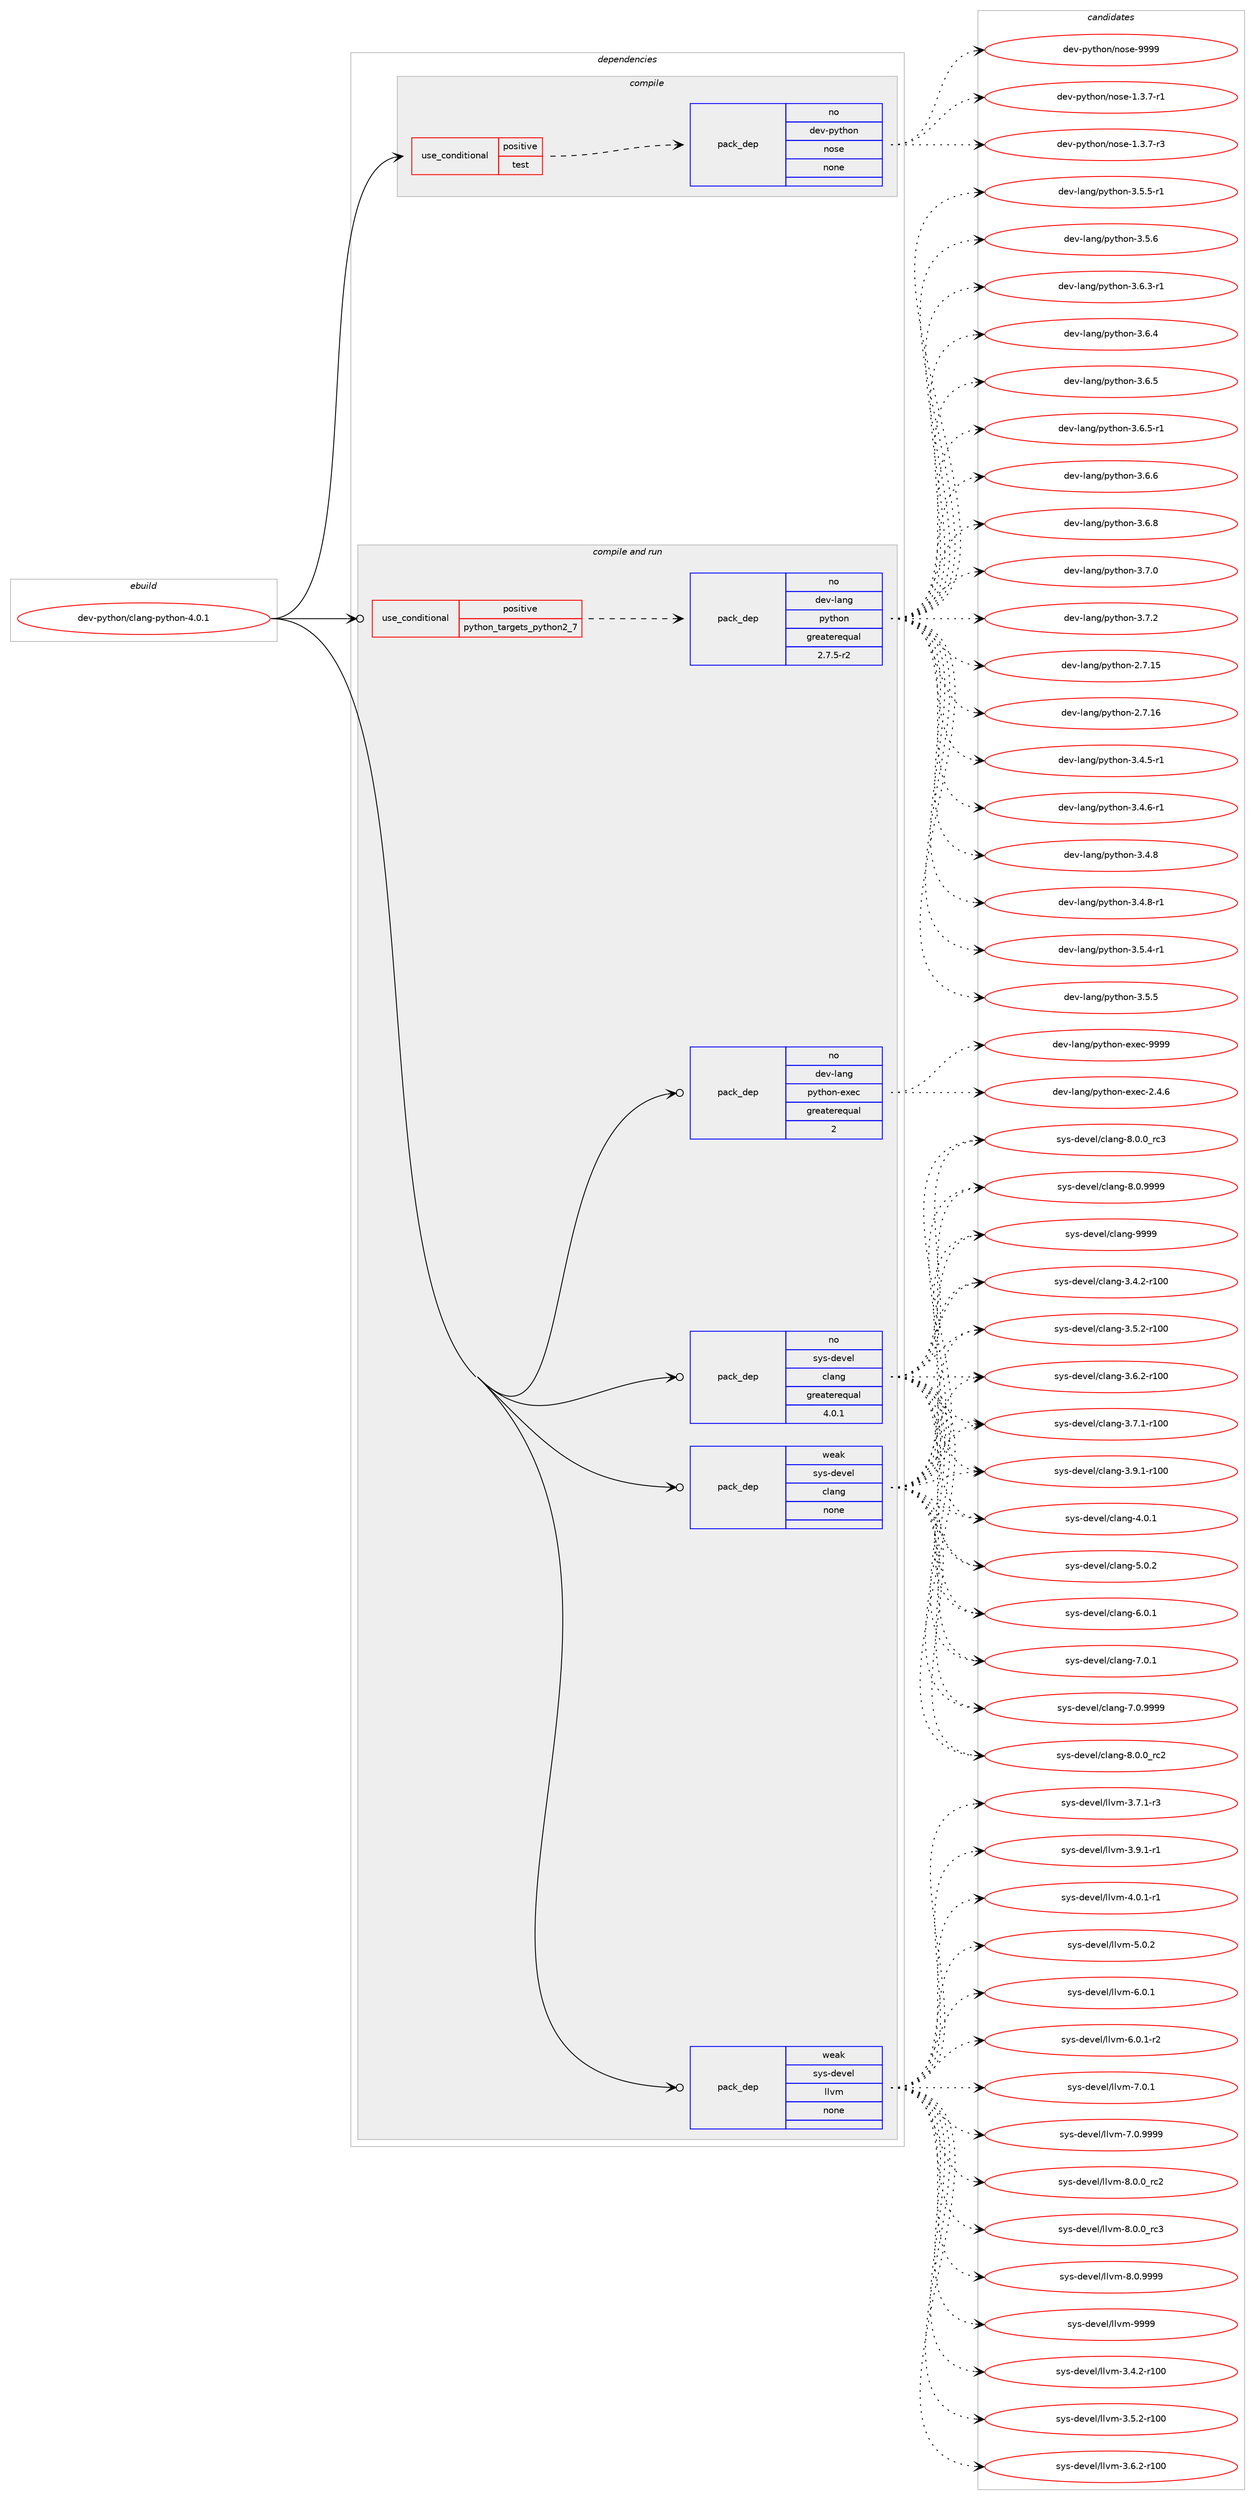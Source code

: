 digraph prolog {

# *************
# Graph options
# *************

newrank=true;
concentrate=true;
compound=true;
graph [rankdir=LR,fontname=Helvetica,fontsize=10,ranksep=1.5];#, ranksep=2.5, nodesep=0.2];
edge  [arrowhead=vee];
node  [fontname=Helvetica,fontsize=10];

# **********
# The ebuild
# **********

subgraph cluster_leftcol {
color=gray;
rank=same;
label=<<i>ebuild</i>>;
id [label="dev-python/clang-python-4.0.1", color=red, width=4, href="../dev-python/clang-python-4.0.1.svg"];
}

# ****************
# The dependencies
# ****************

subgraph cluster_midcol {
color=gray;
label=<<i>dependencies</i>>;
subgraph cluster_compile {
fillcolor="#eeeeee";
style=filled;
label=<<i>compile</i>>;
subgraph cond372333 {
dependency1403235 [label=<<TABLE BORDER="0" CELLBORDER="1" CELLSPACING="0" CELLPADDING="4"><TR><TD ROWSPAN="3" CELLPADDING="10">use_conditional</TD></TR><TR><TD>positive</TD></TR><TR><TD>test</TD></TR></TABLE>>, shape=none, color=red];
subgraph pack1007667 {
dependency1403236 [label=<<TABLE BORDER="0" CELLBORDER="1" CELLSPACING="0" CELLPADDING="4" WIDTH="220"><TR><TD ROWSPAN="6" CELLPADDING="30">pack_dep</TD></TR><TR><TD WIDTH="110">no</TD></TR><TR><TD>dev-python</TD></TR><TR><TD>nose</TD></TR><TR><TD>none</TD></TR><TR><TD></TD></TR></TABLE>>, shape=none, color=blue];
}
dependency1403235:e -> dependency1403236:w [weight=20,style="dashed",arrowhead="vee"];
}
id:e -> dependency1403235:w [weight=20,style="solid",arrowhead="vee"];
}
subgraph cluster_compileandrun {
fillcolor="#eeeeee";
style=filled;
label=<<i>compile and run</i>>;
subgraph cond372334 {
dependency1403237 [label=<<TABLE BORDER="0" CELLBORDER="1" CELLSPACING="0" CELLPADDING="4"><TR><TD ROWSPAN="3" CELLPADDING="10">use_conditional</TD></TR><TR><TD>positive</TD></TR><TR><TD>python_targets_python2_7</TD></TR></TABLE>>, shape=none, color=red];
subgraph pack1007668 {
dependency1403238 [label=<<TABLE BORDER="0" CELLBORDER="1" CELLSPACING="0" CELLPADDING="4" WIDTH="220"><TR><TD ROWSPAN="6" CELLPADDING="30">pack_dep</TD></TR><TR><TD WIDTH="110">no</TD></TR><TR><TD>dev-lang</TD></TR><TR><TD>python</TD></TR><TR><TD>greaterequal</TD></TR><TR><TD>2.7.5-r2</TD></TR></TABLE>>, shape=none, color=blue];
}
dependency1403237:e -> dependency1403238:w [weight=20,style="dashed",arrowhead="vee"];
}
id:e -> dependency1403237:w [weight=20,style="solid",arrowhead="odotvee"];
subgraph pack1007669 {
dependency1403239 [label=<<TABLE BORDER="0" CELLBORDER="1" CELLSPACING="0" CELLPADDING="4" WIDTH="220"><TR><TD ROWSPAN="6" CELLPADDING="30">pack_dep</TD></TR><TR><TD WIDTH="110">no</TD></TR><TR><TD>dev-lang</TD></TR><TR><TD>python-exec</TD></TR><TR><TD>greaterequal</TD></TR><TR><TD>2</TD></TR></TABLE>>, shape=none, color=blue];
}
id:e -> dependency1403239:w [weight=20,style="solid",arrowhead="odotvee"];
subgraph pack1007670 {
dependency1403240 [label=<<TABLE BORDER="0" CELLBORDER="1" CELLSPACING="0" CELLPADDING="4" WIDTH="220"><TR><TD ROWSPAN="6" CELLPADDING="30">pack_dep</TD></TR><TR><TD WIDTH="110">no</TD></TR><TR><TD>sys-devel</TD></TR><TR><TD>clang</TD></TR><TR><TD>greaterequal</TD></TR><TR><TD>4.0.1</TD></TR></TABLE>>, shape=none, color=blue];
}
id:e -> dependency1403240:w [weight=20,style="solid",arrowhead="odotvee"];
subgraph pack1007671 {
dependency1403241 [label=<<TABLE BORDER="0" CELLBORDER="1" CELLSPACING="0" CELLPADDING="4" WIDTH="220"><TR><TD ROWSPAN="6" CELLPADDING="30">pack_dep</TD></TR><TR><TD WIDTH="110">weak</TD></TR><TR><TD>sys-devel</TD></TR><TR><TD>clang</TD></TR><TR><TD>none</TD></TR><TR><TD></TD></TR></TABLE>>, shape=none, color=blue];
}
id:e -> dependency1403241:w [weight=20,style="solid",arrowhead="odotvee"];
subgraph pack1007672 {
dependency1403242 [label=<<TABLE BORDER="0" CELLBORDER="1" CELLSPACING="0" CELLPADDING="4" WIDTH="220"><TR><TD ROWSPAN="6" CELLPADDING="30">pack_dep</TD></TR><TR><TD WIDTH="110">weak</TD></TR><TR><TD>sys-devel</TD></TR><TR><TD>llvm</TD></TR><TR><TD>none</TD></TR><TR><TD></TD></TR></TABLE>>, shape=none, color=blue];
}
id:e -> dependency1403242:w [weight=20,style="solid",arrowhead="odotvee"];
}
subgraph cluster_run {
fillcolor="#eeeeee";
style=filled;
label=<<i>run</i>>;
}
}

# **************
# The candidates
# **************

subgraph cluster_choices {
rank=same;
color=gray;
label=<<i>candidates</i>>;

subgraph choice1007667 {
color=black;
nodesep=1;
choice10010111845112121116104111110471101111151014549465146554511449 [label="dev-python/nose-1.3.7-r1", color=red, width=4,href="../dev-python/nose-1.3.7-r1.svg"];
choice10010111845112121116104111110471101111151014549465146554511451 [label="dev-python/nose-1.3.7-r3", color=red, width=4,href="../dev-python/nose-1.3.7-r3.svg"];
choice10010111845112121116104111110471101111151014557575757 [label="dev-python/nose-9999", color=red, width=4,href="../dev-python/nose-9999.svg"];
dependency1403236:e -> choice10010111845112121116104111110471101111151014549465146554511449:w [style=dotted,weight="100"];
dependency1403236:e -> choice10010111845112121116104111110471101111151014549465146554511451:w [style=dotted,weight="100"];
dependency1403236:e -> choice10010111845112121116104111110471101111151014557575757:w [style=dotted,weight="100"];
}
subgraph choice1007668 {
color=black;
nodesep=1;
choice10010111845108971101034711212111610411111045504655464953 [label="dev-lang/python-2.7.15", color=red, width=4,href="../dev-lang/python-2.7.15.svg"];
choice10010111845108971101034711212111610411111045504655464954 [label="dev-lang/python-2.7.16", color=red, width=4,href="../dev-lang/python-2.7.16.svg"];
choice1001011184510897110103471121211161041111104551465246534511449 [label="dev-lang/python-3.4.5-r1", color=red, width=4,href="../dev-lang/python-3.4.5-r1.svg"];
choice1001011184510897110103471121211161041111104551465246544511449 [label="dev-lang/python-3.4.6-r1", color=red, width=4,href="../dev-lang/python-3.4.6-r1.svg"];
choice100101118451089711010347112121116104111110455146524656 [label="dev-lang/python-3.4.8", color=red, width=4,href="../dev-lang/python-3.4.8.svg"];
choice1001011184510897110103471121211161041111104551465246564511449 [label="dev-lang/python-3.4.8-r1", color=red, width=4,href="../dev-lang/python-3.4.8-r1.svg"];
choice1001011184510897110103471121211161041111104551465346524511449 [label="dev-lang/python-3.5.4-r1", color=red, width=4,href="../dev-lang/python-3.5.4-r1.svg"];
choice100101118451089711010347112121116104111110455146534653 [label="dev-lang/python-3.5.5", color=red, width=4,href="../dev-lang/python-3.5.5.svg"];
choice1001011184510897110103471121211161041111104551465346534511449 [label="dev-lang/python-3.5.5-r1", color=red, width=4,href="../dev-lang/python-3.5.5-r1.svg"];
choice100101118451089711010347112121116104111110455146534654 [label="dev-lang/python-3.5.6", color=red, width=4,href="../dev-lang/python-3.5.6.svg"];
choice1001011184510897110103471121211161041111104551465446514511449 [label="dev-lang/python-3.6.3-r1", color=red, width=4,href="../dev-lang/python-3.6.3-r1.svg"];
choice100101118451089711010347112121116104111110455146544652 [label="dev-lang/python-3.6.4", color=red, width=4,href="../dev-lang/python-3.6.4.svg"];
choice100101118451089711010347112121116104111110455146544653 [label="dev-lang/python-3.6.5", color=red, width=4,href="../dev-lang/python-3.6.5.svg"];
choice1001011184510897110103471121211161041111104551465446534511449 [label="dev-lang/python-3.6.5-r1", color=red, width=4,href="../dev-lang/python-3.6.5-r1.svg"];
choice100101118451089711010347112121116104111110455146544654 [label="dev-lang/python-3.6.6", color=red, width=4,href="../dev-lang/python-3.6.6.svg"];
choice100101118451089711010347112121116104111110455146544656 [label="dev-lang/python-3.6.8", color=red, width=4,href="../dev-lang/python-3.6.8.svg"];
choice100101118451089711010347112121116104111110455146554648 [label="dev-lang/python-3.7.0", color=red, width=4,href="../dev-lang/python-3.7.0.svg"];
choice100101118451089711010347112121116104111110455146554650 [label="dev-lang/python-3.7.2", color=red, width=4,href="../dev-lang/python-3.7.2.svg"];
dependency1403238:e -> choice10010111845108971101034711212111610411111045504655464953:w [style=dotted,weight="100"];
dependency1403238:e -> choice10010111845108971101034711212111610411111045504655464954:w [style=dotted,weight="100"];
dependency1403238:e -> choice1001011184510897110103471121211161041111104551465246534511449:w [style=dotted,weight="100"];
dependency1403238:e -> choice1001011184510897110103471121211161041111104551465246544511449:w [style=dotted,weight="100"];
dependency1403238:e -> choice100101118451089711010347112121116104111110455146524656:w [style=dotted,weight="100"];
dependency1403238:e -> choice1001011184510897110103471121211161041111104551465246564511449:w [style=dotted,weight="100"];
dependency1403238:e -> choice1001011184510897110103471121211161041111104551465346524511449:w [style=dotted,weight="100"];
dependency1403238:e -> choice100101118451089711010347112121116104111110455146534653:w [style=dotted,weight="100"];
dependency1403238:e -> choice1001011184510897110103471121211161041111104551465346534511449:w [style=dotted,weight="100"];
dependency1403238:e -> choice100101118451089711010347112121116104111110455146534654:w [style=dotted,weight="100"];
dependency1403238:e -> choice1001011184510897110103471121211161041111104551465446514511449:w [style=dotted,weight="100"];
dependency1403238:e -> choice100101118451089711010347112121116104111110455146544652:w [style=dotted,weight="100"];
dependency1403238:e -> choice100101118451089711010347112121116104111110455146544653:w [style=dotted,weight="100"];
dependency1403238:e -> choice1001011184510897110103471121211161041111104551465446534511449:w [style=dotted,weight="100"];
dependency1403238:e -> choice100101118451089711010347112121116104111110455146544654:w [style=dotted,weight="100"];
dependency1403238:e -> choice100101118451089711010347112121116104111110455146544656:w [style=dotted,weight="100"];
dependency1403238:e -> choice100101118451089711010347112121116104111110455146554648:w [style=dotted,weight="100"];
dependency1403238:e -> choice100101118451089711010347112121116104111110455146554650:w [style=dotted,weight="100"];
}
subgraph choice1007669 {
color=black;
nodesep=1;
choice1001011184510897110103471121211161041111104510112010199455046524654 [label="dev-lang/python-exec-2.4.6", color=red, width=4,href="../dev-lang/python-exec-2.4.6.svg"];
choice10010111845108971101034711212111610411111045101120101994557575757 [label="dev-lang/python-exec-9999", color=red, width=4,href="../dev-lang/python-exec-9999.svg"];
dependency1403239:e -> choice1001011184510897110103471121211161041111104510112010199455046524654:w [style=dotted,weight="100"];
dependency1403239:e -> choice10010111845108971101034711212111610411111045101120101994557575757:w [style=dotted,weight="100"];
}
subgraph choice1007670 {
color=black;
nodesep=1;
choice1151211154510010111810110847991089711010345514652465045114494848 [label="sys-devel/clang-3.4.2-r100", color=red, width=4,href="../sys-devel/clang-3.4.2-r100.svg"];
choice1151211154510010111810110847991089711010345514653465045114494848 [label="sys-devel/clang-3.5.2-r100", color=red, width=4,href="../sys-devel/clang-3.5.2-r100.svg"];
choice1151211154510010111810110847991089711010345514654465045114494848 [label="sys-devel/clang-3.6.2-r100", color=red, width=4,href="../sys-devel/clang-3.6.2-r100.svg"];
choice1151211154510010111810110847991089711010345514655464945114494848 [label="sys-devel/clang-3.7.1-r100", color=red, width=4,href="../sys-devel/clang-3.7.1-r100.svg"];
choice1151211154510010111810110847991089711010345514657464945114494848 [label="sys-devel/clang-3.9.1-r100", color=red, width=4,href="../sys-devel/clang-3.9.1-r100.svg"];
choice11512111545100101118101108479910897110103455246484649 [label="sys-devel/clang-4.0.1", color=red, width=4,href="../sys-devel/clang-4.0.1.svg"];
choice11512111545100101118101108479910897110103455346484650 [label="sys-devel/clang-5.0.2", color=red, width=4,href="../sys-devel/clang-5.0.2.svg"];
choice11512111545100101118101108479910897110103455446484649 [label="sys-devel/clang-6.0.1", color=red, width=4,href="../sys-devel/clang-6.0.1.svg"];
choice11512111545100101118101108479910897110103455546484649 [label="sys-devel/clang-7.0.1", color=red, width=4,href="../sys-devel/clang-7.0.1.svg"];
choice11512111545100101118101108479910897110103455546484657575757 [label="sys-devel/clang-7.0.9999", color=red, width=4,href="../sys-devel/clang-7.0.9999.svg"];
choice11512111545100101118101108479910897110103455646484648951149950 [label="sys-devel/clang-8.0.0_rc2", color=red, width=4,href="../sys-devel/clang-8.0.0_rc2.svg"];
choice11512111545100101118101108479910897110103455646484648951149951 [label="sys-devel/clang-8.0.0_rc3", color=red, width=4,href="../sys-devel/clang-8.0.0_rc3.svg"];
choice11512111545100101118101108479910897110103455646484657575757 [label="sys-devel/clang-8.0.9999", color=red, width=4,href="../sys-devel/clang-8.0.9999.svg"];
choice115121115451001011181011084799108971101034557575757 [label="sys-devel/clang-9999", color=red, width=4,href="../sys-devel/clang-9999.svg"];
dependency1403240:e -> choice1151211154510010111810110847991089711010345514652465045114494848:w [style=dotted,weight="100"];
dependency1403240:e -> choice1151211154510010111810110847991089711010345514653465045114494848:w [style=dotted,weight="100"];
dependency1403240:e -> choice1151211154510010111810110847991089711010345514654465045114494848:w [style=dotted,weight="100"];
dependency1403240:e -> choice1151211154510010111810110847991089711010345514655464945114494848:w [style=dotted,weight="100"];
dependency1403240:e -> choice1151211154510010111810110847991089711010345514657464945114494848:w [style=dotted,weight="100"];
dependency1403240:e -> choice11512111545100101118101108479910897110103455246484649:w [style=dotted,weight="100"];
dependency1403240:e -> choice11512111545100101118101108479910897110103455346484650:w [style=dotted,weight="100"];
dependency1403240:e -> choice11512111545100101118101108479910897110103455446484649:w [style=dotted,weight="100"];
dependency1403240:e -> choice11512111545100101118101108479910897110103455546484649:w [style=dotted,weight="100"];
dependency1403240:e -> choice11512111545100101118101108479910897110103455546484657575757:w [style=dotted,weight="100"];
dependency1403240:e -> choice11512111545100101118101108479910897110103455646484648951149950:w [style=dotted,weight="100"];
dependency1403240:e -> choice11512111545100101118101108479910897110103455646484648951149951:w [style=dotted,weight="100"];
dependency1403240:e -> choice11512111545100101118101108479910897110103455646484657575757:w [style=dotted,weight="100"];
dependency1403240:e -> choice115121115451001011181011084799108971101034557575757:w [style=dotted,weight="100"];
}
subgraph choice1007671 {
color=black;
nodesep=1;
choice1151211154510010111810110847991089711010345514652465045114494848 [label="sys-devel/clang-3.4.2-r100", color=red, width=4,href="../sys-devel/clang-3.4.2-r100.svg"];
choice1151211154510010111810110847991089711010345514653465045114494848 [label="sys-devel/clang-3.5.2-r100", color=red, width=4,href="../sys-devel/clang-3.5.2-r100.svg"];
choice1151211154510010111810110847991089711010345514654465045114494848 [label="sys-devel/clang-3.6.2-r100", color=red, width=4,href="../sys-devel/clang-3.6.2-r100.svg"];
choice1151211154510010111810110847991089711010345514655464945114494848 [label="sys-devel/clang-3.7.1-r100", color=red, width=4,href="../sys-devel/clang-3.7.1-r100.svg"];
choice1151211154510010111810110847991089711010345514657464945114494848 [label="sys-devel/clang-3.9.1-r100", color=red, width=4,href="../sys-devel/clang-3.9.1-r100.svg"];
choice11512111545100101118101108479910897110103455246484649 [label="sys-devel/clang-4.0.1", color=red, width=4,href="../sys-devel/clang-4.0.1.svg"];
choice11512111545100101118101108479910897110103455346484650 [label="sys-devel/clang-5.0.2", color=red, width=4,href="../sys-devel/clang-5.0.2.svg"];
choice11512111545100101118101108479910897110103455446484649 [label="sys-devel/clang-6.0.1", color=red, width=4,href="../sys-devel/clang-6.0.1.svg"];
choice11512111545100101118101108479910897110103455546484649 [label="sys-devel/clang-7.0.1", color=red, width=4,href="../sys-devel/clang-7.0.1.svg"];
choice11512111545100101118101108479910897110103455546484657575757 [label="sys-devel/clang-7.0.9999", color=red, width=4,href="../sys-devel/clang-7.0.9999.svg"];
choice11512111545100101118101108479910897110103455646484648951149950 [label="sys-devel/clang-8.0.0_rc2", color=red, width=4,href="../sys-devel/clang-8.0.0_rc2.svg"];
choice11512111545100101118101108479910897110103455646484648951149951 [label="sys-devel/clang-8.0.0_rc3", color=red, width=4,href="../sys-devel/clang-8.0.0_rc3.svg"];
choice11512111545100101118101108479910897110103455646484657575757 [label="sys-devel/clang-8.0.9999", color=red, width=4,href="../sys-devel/clang-8.0.9999.svg"];
choice115121115451001011181011084799108971101034557575757 [label="sys-devel/clang-9999", color=red, width=4,href="../sys-devel/clang-9999.svg"];
dependency1403241:e -> choice1151211154510010111810110847991089711010345514652465045114494848:w [style=dotted,weight="100"];
dependency1403241:e -> choice1151211154510010111810110847991089711010345514653465045114494848:w [style=dotted,weight="100"];
dependency1403241:e -> choice1151211154510010111810110847991089711010345514654465045114494848:w [style=dotted,weight="100"];
dependency1403241:e -> choice1151211154510010111810110847991089711010345514655464945114494848:w [style=dotted,weight="100"];
dependency1403241:e -> choice1151211154510010111810110847991089711010345514657464945114494848:w [style=dotted,weight="100"];
dependency1403241:e -> choice11512111545100101118101108479910897110103455246484649:w [style=dotted,weight="100"];
dependency1403241:e -> choice11512111545100101118101108479910897110103455346484650:w [style=dotted,weight="100"];
dependency1403241:e -> choice11512111545100101118101108479910897110103455446484649:w [style=dotted,weight="100"];
dependency1403241:e -> choice11512111545100101118101108479910897110103455546484649:w [style=dotted,weight="100"];
dependency1403241:e -> choice11512111545100101118101108479910897110103455546484657575757:w [style=dotted,weight="100"];
dependency1403241:e -> choice11512111545100101118101108479910897110103455646484648951149950:w [style=dotted,weight="100"];
dependency1403241:e -> choice11512111545100101118101108479910897110103455646484648951149951:w [style=dotted,weight="100"];
dependency1403241:e -> choice11512111545100101118101108479910897110103455646484657575757:w [style=dotted,weight="100"];
dependency1403241:e -> choice115121115451001011181011084799108971101034557575757:w [style=dotted,weight="100"];
}
subgraph choice1007672 {
color=black;
nodesep=1;
choice115121115451001011181011084710810811810945514652465045114494848 [label="sys-devel/llvm-3.4.2-r100", color=red, width=4,href="../sys-devel/llvm-3.4.2-r100.svg"];
choice115121115451001011181011084710810811810945514653465045114494848 [label="sys-devel/llvm-3.5.2-r100", color=red, width=4,href="../sys-devel/llvm-3.5.2-r100.svg"];
choice115121115451001011181011084710810811810945514654465045114494848 [label="sys-devel/llvm-3.6.2-r100", color=red, width=4,href="../sys-devel/llvm-3.6.2-r100.svg"];
choice11512111545100101118101108471081081181094551465546494511451 [label="sys-devel/llvm-3.7.1-r3", color=red, width=4,href="../sys-devel/llvm-3.7.1-r3.svg"];
choice11512111545100101118101108471081081181094551465746494511449 [label="sys-devel/llvm-3.9.1-r1", color=red, width=4,href="../sys-devel/llvm-3.9.1-r1.svg"];
choice11512111545100101118101108471081081181094552464846494511449 [label="sys-devel/llvm-4.0.1-r1", color=red, width=4,href="../sys-devel/llvm-4.0.1-r1.svg"];
choice1151211154510010111810110847108108118109455346484650 [label="sys-devel/llvm-5.0.2", color=red, width=4,href="../sys-devel/llvm-5.0.2.svg"];
choice1151211154510010111810110847108108118109455446484649 [label="sys-devel/llvm-6.0.1", color=red, width=4,href="../sys-devel/llvm-6.0.1.svg"];
choice11512111545100101118101108471081081181094554464846494511450 [label="sys-devel/llvm-6.0.1-r2", color=red, width=4,href="../sys-devel/llvm-6.0.1-r2.svg"];
choice1151211154510010111810110847108108118109455546484649 [label="sys-devel/llvm-7.0.1", color=red, width=4,href="../sys-devel/llvm-7.0.1.svg"];
choice1151211154510010111810110847108108118109455546484657575757 [label="sys-devel/llvm-7.0.9999", color=red, width=4,href="../sys-devel/llvm-7.0.9999.svg"];
choice1151211154510010111810110847108108118109455646484648951149950 [label="sys-devel/llvm-8.0.0_rc2", color=red, width=4,href="../sys-devel/llvm-8.0.0_rc2.svg"];
choice1151211154510010111810110847108108118109455646484648951149951 [label="sys-devel/llvm-8.0.0_rc3", color=red, width=4,href="../sys-devel/llvm-8.0.0_rc3.svg"];
choice1151211154510010111810110847108108118109455646484657575757 [label="sys-devel/llvm-8.0.9999", color=red, width=4,href="../sys-devel/llvm-8.0.9999.svg"];
choice11512111545100101118101108471081081181094557575757 [label="sys-devel/llvm-9999", color=red, width=4,href="../sys-devel/llvm-9999.svg"];
dependency1403242:e -> choice115121115451001011181011084710810811810945514652465045114494848:w [style=dotted,weight="100"];
dependency1403242:e -> choice115121115451001011181011084710810811810945514653465045114494848:w [style=dotted,weight="100"];
dependency1403242:e -> choice115121115451001011181011084710810811810945514654465045114494848:w [style=dotted,weight="100"];
dependency1403242:e -> choice11512111545100101118101108471081081181094551465546494511451:w [style=dotted,weight="100"];
dependency1403242:e -> choice11512111545100101118101108471081081181094551465746494511449:w [style=dotted,weight="100"];
dependency1403242:e -> choice11512111545100101118101108471081081181094552464846494511449:w [style=dotted,weight="100"];
dependency1403242:e -> choice1151211154510010111810110847108108118109455346484650:w [style=dotted,weight="100"];
dependency1403242:e -> choice1151211154510010111810110847108108118109455446484649:w [style=dotted,weight="100"];
dependency1403242:e -> choice11512111545100101118101108471081081181094554464846494511450:w [style=dotted,weight="100"];
dependency1403242:e -> choice1151211154510010111810110847108108118109455546484649:w [style=dotted,weight="100"];
dependency1403242:e -> choice1151211154510010111810110847108108118109455546484657575757:w [style=dotted,weight="100"];
dependency1403242:e -> choice1151211154510010111810110847108108118109455646484648951149950:w [style=dotted,weight="100"];
dependency1403242:e -> choice1151211154510010111810110847108108118109455646484648951149951:w [style=dotted,weight="100"];
dependency1403242:e -> choice1151211154510010111810110847108108118109455646484657575757:w [style=dotted,weight="100"];
dependency1403242:e -> choice11512111545100101118101108471081081181094557575757:w [style=dotted,weight="100"];
}
}

}
